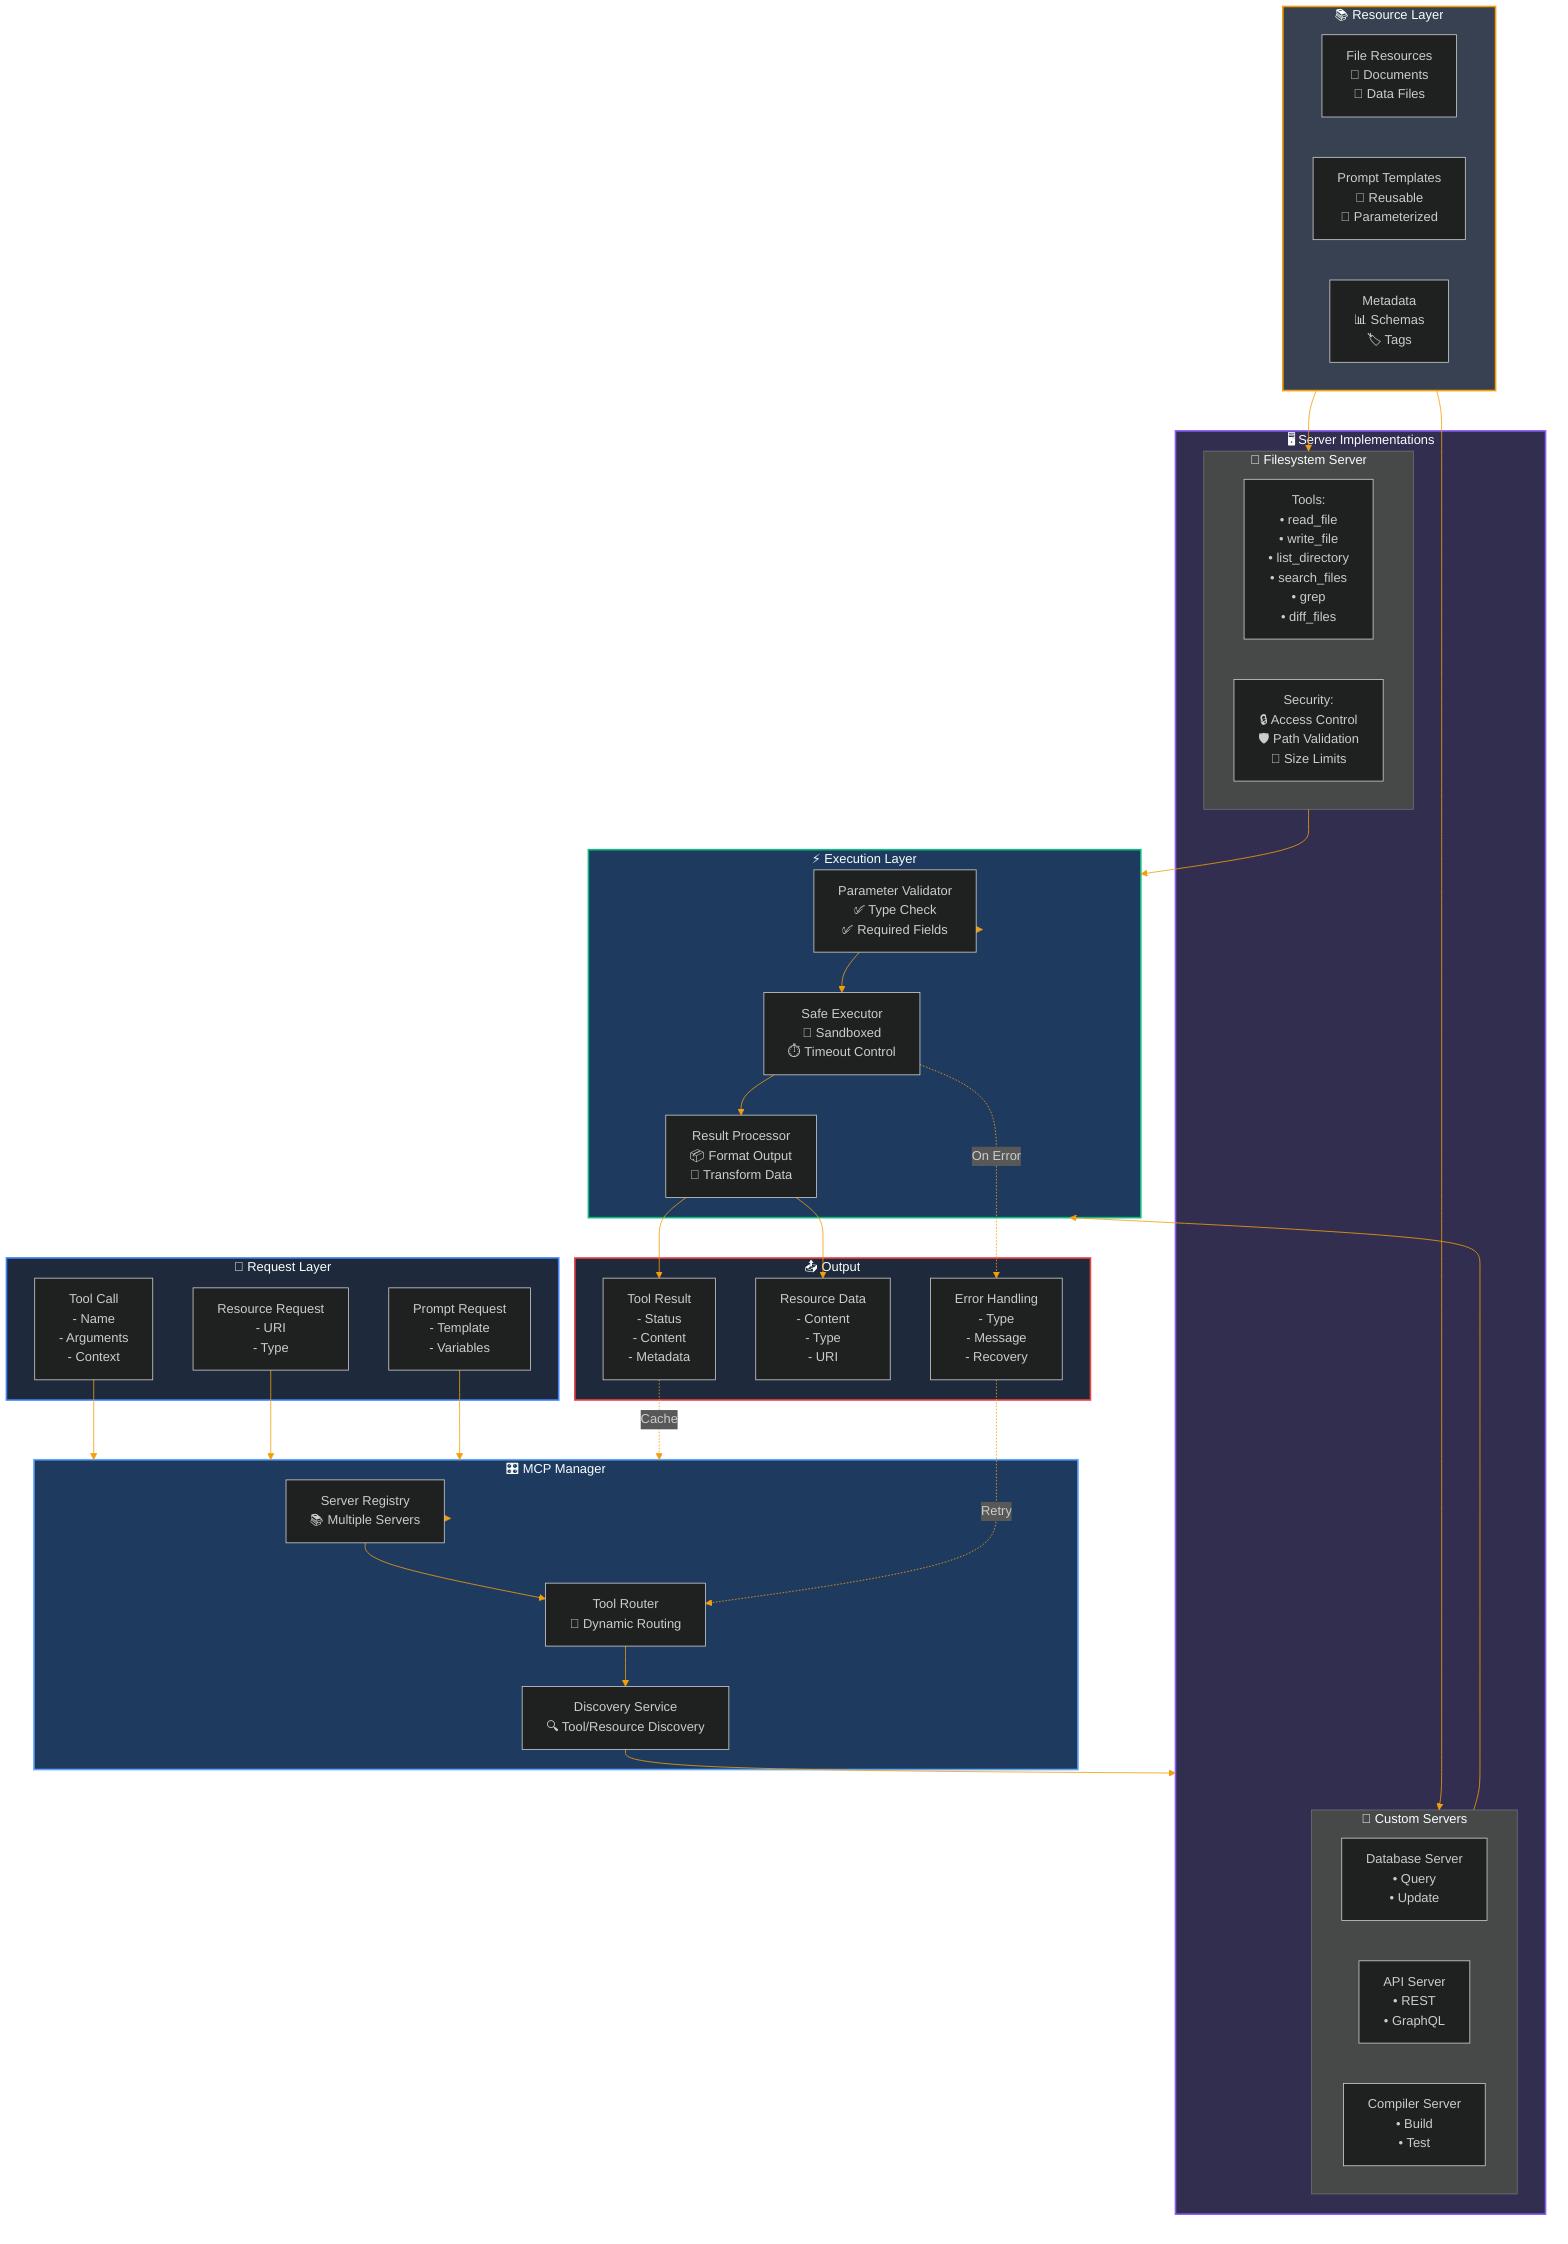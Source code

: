 %%{init: {'theme':'dark', 'themeVariables': { 'primaryColor':'#1f2937', 'primaryTextColor':'#fff', 'primaryBorderColor':'#7C3AED', 'lineColor':'#F59E0B', 'secondaryColor':'#6366F1', 'tertiaryColor':'#10B981'}}}%%

graph TB
    %% MCP Module - Model Context Protocol
    
    subgraph Request["🎯 Request Layer"]
        ToolCall["Tool Call<br/>- Name<br/>- Arguments<br/>- Context"]
        ResourceReq["Resource Request<br/>- URI<br/>- Type"]
        PromptReq["Prompt Request<br/>- Template<br/>- Variables"]
    end
    
    subgraph MCPManager["🎛️ MCP Manager"]
        ServerRegistry["Server Registry<br/>📚 Multiple Servers"]
        Router["Tool Router<br/>🔀 Dynamic Routing"]
        Discovery["Discovery Service<br/>🔍 Tool/Resource Discovery"]
    end
    
    subgraph Servers["🖥️ Server Implementations"]
        
        subgraph FSServer["📁 Filesystem Server"]
            FSTools["Tools:<br/>• read_file<br/>• write_file<br/>• list_directory<br/>• search_files<br/>• grep<br/>• diff_files"]
            FSSecurity["Security:<br/>🔒 Access Control<br/>🛡️ Path Validation<br/>📏 Size Limits"]
        end
        
        subgraph CustomServers["🔧 Custom Servers"]
            DBServer["Database Server<br/>• Query<br/>• Update"]
            APIServer["API Server<br/>• REST<br/>• GraphQL"]
            CompilerServer["Compiler Server<br/>• Build<br/>• Test"]
        end
    end
    
    subgraph Execution["⚡ Execution Layer"]
        Validator["Parameter Validator<br/>✅ Type Check<br/>✅ Required Fields"]
        Executor["Safe Executor<br/>🔐 Sandboxed<br/>⏱️ Timeout Control"]
        ResultProcessor["Result Processor<br/>📦 Format Output<br/>🎨 Transform Data"]
    end
    
    subgraph Resources["📚 Resource Layer"]
        FileRes["File Resources<br/>📄 Documents<br/>💾 Data Files"]
        PromptRes["Prompt Templates<br/>📝 Reusable<br/>🔄 Parameterized"]
        MetaRes["Metadata<br/>📊 Schemas<br/>🏷️ Tags"]
    end
    
    subgraph Output["📤 Output"]
        ToolResult["Tool Result<br/>- Status<br/>- Content<br/>- Metadata"]
        ResourceData["Resource Data<br/>- Content<br/>- Type<br/>- URI"]
        Error["Error Handling<br/>- Type<br/>- Message<br/>- Recovery"]
    end
    
    %% Connections
    ToolCall --> MCPManager
    ResourceReq --> MCPManager
    PromptReq --> MCPManager
    
    MCPManager --> ServerRegistry
    ServerRegistry --> Router
    Router --> Discovery
    
    Discovery --> Servers
    
    FSServer --> Execution
    CustomServers --> Execution
    
    Execution --> Validator
    Validator --> Executor
    Executor --> ResultProcessor
    
    Resources --> FSServer
    Resources --> CustomServers
    
    ResultProcessor --> ToolResult
    ResultProcessor --> ResourceData
    Executor -.->|On Error| Error
    
    %% Feedback
    ToolResult -.->|Cache| MCPManager
    Error -.->|Retry| Router
    
    style Request fill:#1e293b,stroke:#3b82f6,stroke-width:2px
    style MCPManager fill:#1e3a5f,stroke:#60a5fa,stroke-width:2px
    style Servers fill:#312e4f,stroke:#8b5cf6,stroke-width:2px
    style Execution fill:#1e3a5f,stroke:#10b981,stroke-width:2px
    style Resources fill:#374151,stroke:#f59e0b,stroke-width:2px
    style Output fill:#1e293b,stroke:#ef4444,stroke-width:2px